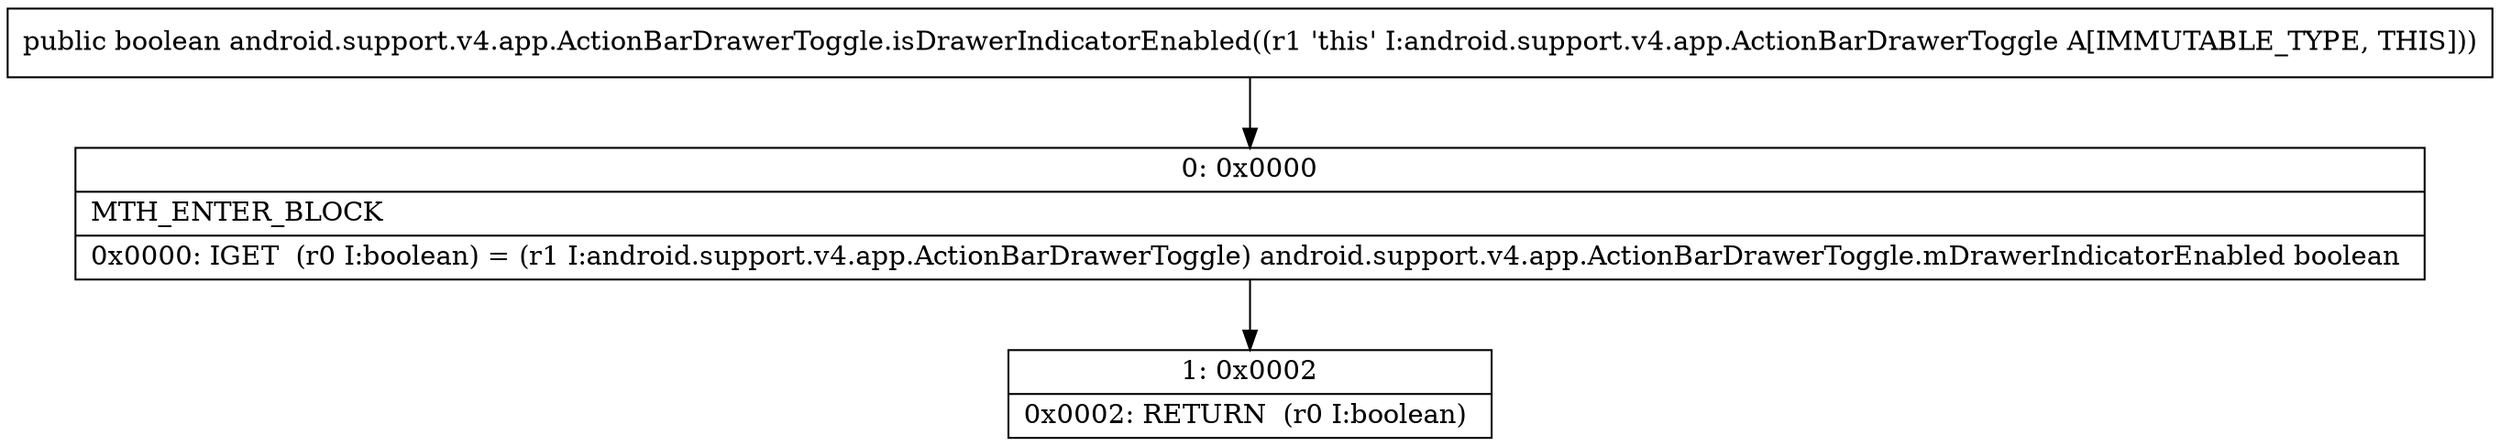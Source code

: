 digraph "CFG forandroid.support.v4.app.ActionBarDrawerToggle.isDrawerIndicatorEnabled()Z" {
Node_0 [shape=record,label="{0\:\ 0x0000|MTH_ENTER_BLOCK\l|0x0000: IGET  (r0 I:boolean) = (r1 I:android.support.v4.app.ActionBarDrawerToggle) android.support.v4.app.ActionBarDrawerToggle.mDrawerIndicatorEnabled boolean \l}"];
Node_1 [shape=record,label="{1\:\ 0x0002|0x0002: RETURN  (r0 I:boolean) \l}"];
MethodNode[shape=record,label="{public boolean android.support.v4.app.ActionBarDrawerToggle.isDrawerIndicatorEnabled((r1 'this' I:android.support.v4.app.ActionBarDrawerToggle A[IMMUTABLE_TYPE, THIS])) }"];
MethodNode -> Node_0;
Node_0 -> Node_1;
}

